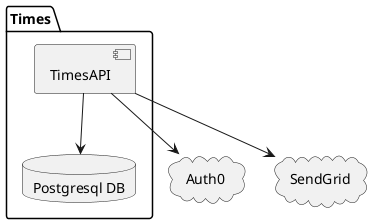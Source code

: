 @startuml "Component Diagram"

package "Times" {
  [TimesAPI] 
  database "Postgresql DB" as DB

  [TimesAPI] --> DB
}

cloud "Auth0" as auth0 {

}

cloud "SendGrid" as sendgrid {

}

[TimesAPI] --> auth0
[TimesAPI] --> sendgrid

@enduml
